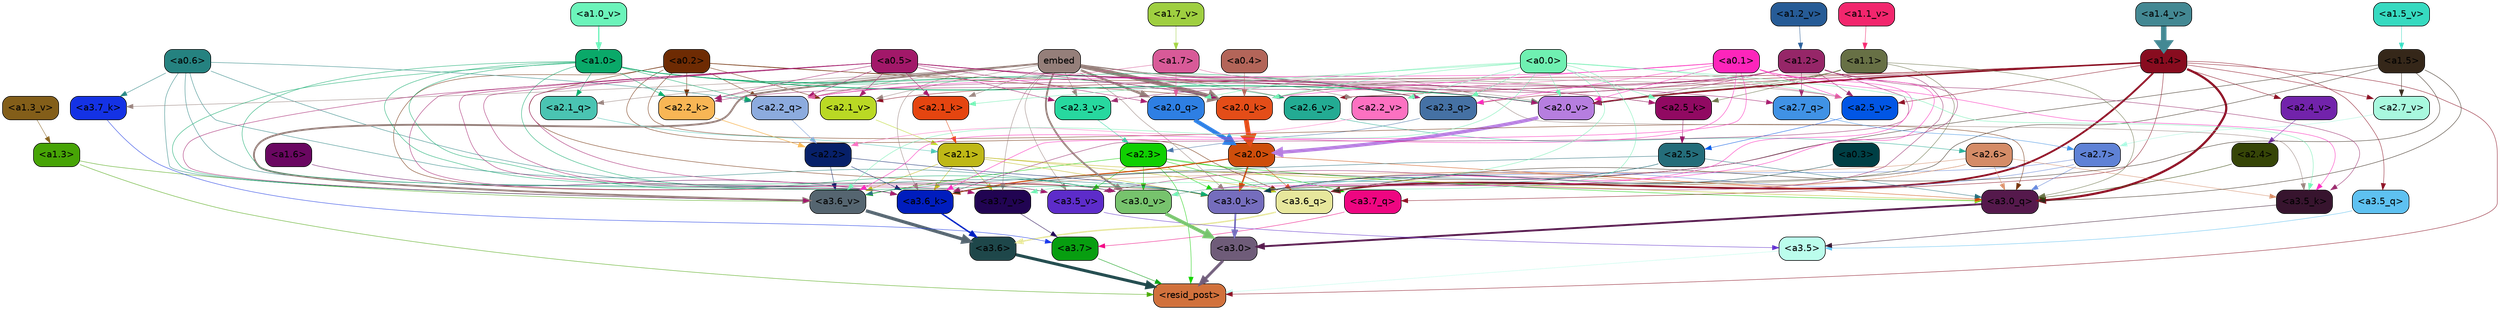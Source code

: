 strict digraph "" {
	graph [bgcolor=transparent,
		layout=dot,
		overlap=false,
		splines=true
	];
	"<a3.7>"	[color=black,
		fillcolor="#079e10",
		fontname=Helvetica,
		shape=box,
		style="filled, rounded"];
	"<resid_post>"	[color=black,
		fillcolor="#d1713c",
		fontname=Helvetica,
		shape=box,
		style="filled, rounded"];
	"<a3.7>" -> "<resid_post>"	[color="#079e10",
		penwidth=0.6239100098609924];
	"<a3.6>"	[color=black,
		fillcolor="#1e474a",
		fontname=Helvetica,
		shape=box,
		style="filled, rounded"];
	"<a3.6>" -> "<resid_post>"	[color="#1e474a",
		penwidth=4.569062113761902];
	"<a3.5>"	[color=black,
		fillcolor="#bbfdec",
		fontname=Helvetica,
		shape=box,
		style="filled, rounded"];
	"<a3.5>" -> "<resid_post>"	[color="#bbfdec",
		penwidth=0.6];
	"<a3.0>"	[color=black,
		fillcolor="#6f5c79",
		fontname=Helvetica,
		shape=box,
		style="filled, rounded"];
	"<a3.0>" -> "<resid_post>"	[color="#6f5c79",
		penwidth=4.283544182777405];
	"<a2.3>"	[color=black,
		fillcolor="#10d001",
		fontname=Helvetica,
		shape=box,
		style="filled, rounded"];
	"<a2.3>" -> "<resid_post>"	[color="#10d001",
		penwidth=0.6];
	"<a3.7_q>"	[color=black,
		fillcolor="#ee0681",
		fontname=Helvetica,
		shape=box,
		style="filled, rounded"];
	"<a2.3>" -> "<a3.7_q>"	[color="#10d001",
		penwidth=0.6];
	"<a3.6_q>"	[color=black,
		fillcolor="#e7e79c",
		fontname=Helvetica,
		shape=box,
		style="filled, rounded"];
	"<a2.3>" -> "<a3.6_q>"	[color="#10d001",
		penwidth=0.6];
	"<a3.0_q>"	[color=black,
		fillcolor="#55194c",
		fontname=Helvetica,
		shape=box,
		style="filled, rounded"];
	"<a2.3>" -> "<a3.0_q>"	[color="#10d001",
		penwidth=0.6];
	"<a3.0_k>"	[color=black,
		fillcolor="#756dbd",
		fontname=Helvetica,
		shape=box,
		style="filled, rounded"];
	"<a2.3>" -> "<a3.0_k>"	[color="#10d001",
		penwidth=0.6];
	"<a3.6_v>"	[color=black,
		fillcolor="#556570",
		fontname=Helvetica,
		shape=box,
		style="filled, rounded"];
	"<a2.3>" -> "<a3.6_v>"	[color="#10d001",
		penwidth=0.6];
	"<a3.5_v>"	[color=black,
		fillcolor="#5d2cca",
		fontname=Helvetica,
		shape=box,
		style="filled, rounded"];
	"<a2.3>" -> "<a3.5_v>"	[color="#10d001",
		penwidth=0.6];
	"<a3.0_v>"	[color=black,
		fillcolor="#77c36d",
		fontname=Helvetica,
		shape=box,
		style="filled, rounded"];
	"<a2.3>" -> "<a3.0_v>"	[color="#10d001",
		penwidth=0.6];
	"<a1.4>"	[color=black,
		fillcolor="#880c1f",
		fontname=Helvetica,
		shape=box,
		style="filled, rounded"];
	"<a1.4>" -> "<resid_post>"	[color="#880c1f",
		penwidth=0.6];
	"<a1.4>" -> "<a3.7_q>"	[color="#880c1f",
		penwidth=0.6];
	"<a1.4>" -> "<a3.6_q>"	[color="#880c1f",
		penwidth=2.7934007048606873];
	"<a3.5_q>"	[color=black,
		fillcolor="#5ec1f1",
		fontname=Helvetica,
		shape=box,
		style="filled, rounded"];
	"<a1.4>" -> "<a3.5_q>"	[color="#880c1f",
		penwidth=0.6];
	"<a1.4>" -> "<a3.0_q>"	[color="#880c1f",
		penwidth=3.340754985809326];
	"<a2.3_q>"	[color=black,
		fillcolor="#4571a4",
		fontname=Helvetica,
		shape=box,
		style="filled, rounded"];
	"<a1.4>" -> "<a2.3_q>"	[color="#880c1f",
		penwidth=0.6];
	"<a2.7_v>"	[color=black,
		fillcolor="#a8f8de",
		fontname=Helvetica,
		shape=box,
		style="filled, rounded"];
	"<a1.4>" -> "<a2.7_v>"	[color="#880c1f",
		penwidth=0.6];
	"<a2.6_v>"	[color=black,
		fillcolor="#23ab93",
		fontname=Helvetica,
		shape=box,
		style="filled, rounded"];
	"<a1.4>" -> "<a2.6_v>"	[color="#880c1f",
		penwidth=0.6];
	"<a2.5_v>"	[color=black,
		fillcolor="#0156e5",
		fontname=Helvetica,
		shape=box,
		style="filled, rounded"];
	"<a1.4>" -> "<a2.5_v>"	[color="#880c1f",
		penwidth=0.6];
	"<a2.4_v>"	[color=black,
		fillcolor="#7223ab",
		fontname=Helvetica,
		shape=box,
		style="filled, rounded"];
	"<a1.4>" -> "<a2.4_v>"	[color="#880c1f",
		penwidth=0.6];
	"<a2.1_v>"	[color=black,
		fillcolor="#bad924",
		fontname=Helvetica,
		shape=box,
		style="filled, rounded"];
	"<a1.4>" -> "<a2.1_v>"	[color="#880c1f",
		penwidth=0.6];
	"<a2.0_v>"	[color=black,
		fillcolor="#b67edf",
		fontname=Helvetica,
		shape=box,
		style="filled, rounded"];
	"<a1.4>" -> "<a2.0_v>"	[color="#880c1f",
		penwidth=2.268759250640869];
	"<a1.3>"	[color=black,
		fillcolor="#47a406",
		fontname=Helvetica,
		shape=box,
		style="filled, rounded"];
	"<a1.3>" -> "<resid_post>"	[color="#47a406",
		penwidth=0.6];
	"<a1.3>" -> "<a3.6_v>"	[color="#47a406",
		penwidth=0.6];
	"<a3.7_q>" -> "<a3.7>"	[color="#ee0681",
		penwidth=0.6];
	"<a3.6_q>" -> "<a3.6>"	[color="#e7e79c",
		penwidth=2.0347584784030914];
	"<a3.5_q>" -> "<a3.5>"	[color="#5ec1f1",
		penwidth=0.6];
	"<a3.0_q>" -> "<a3.0>"	[color="#55194c",
		penwidth=2.8635367155075073];
	"<a3.7_k>"	[color=black,
		fillcolor="#1432e5",
		fontname=Helvetica,
		shape=box,
		style="filled, rounded"];
	"<a3.7_k>" -> "<a3.7>"	[color="#1432e5",
		penwidth=0.6];
	"<a3.6_k>"	[color=black,
		fillcolor="#001dbe",
		fontname=Helvetica,
		shape=box,
		style="filled, rounded"];
	"<a3.6_k>" -> "<a3.6>"	[color="#001dbe",
		penwidth=2.1760786175727844];
	"<a3.5_k>"	[color=black,
		fillcolor="#37142e",
		fontname=Helvetica,
		shape=box,
		style="filled, rounded"];
	"<a3.5_k>" -> "<a3.5>"	[color="#37142e",
		penwidth=0.6];
	"<a3.0_k>" -> "<a3.0>"	[color="#756dbd",
		penwidth=2.632905662059784];
	"<a3.7_v>"	[color=black,
		fillcolor="#210452",
		fontname=Helvetica,
		shape=box,
		style="filled, rounded"];
	"<a3.7_v>" -> "<a3.7>"	[color="#210452",
		penwidth=0.6];
	"<a3.6_v>" -> "<a3.6>"	[color="#556570",
		penwidth=4.981305837631226];
	"<a3.5_v>" -> "<a3.5>"	[color="#5d2cca",
		penwidth=0.6];
	"<a3.0_v>" -> "<a3.0>"	[color="#77c36d",
		penwidth=5.168330669403076];
	"<a2.7>"	[color=black,
		fillcolor="#5f82d6",
		fontname=Helvetica,
		shape=box,
		style="filled, rounded"];
	"<a2.7>" -> "<a3.6_q>"	[color="#5f82d6",
		penwidth=0.6];
	"<a2.7>" -> "<a3.0_q>"	[color="#5f82d6",
		penwidth=0.6];
	"<a2.7>" -> "<a3.0_k>"	[color="#5f82d6",
		penwidth=0.6];
	"<a2.6>"	[color=black,
		fillcolor="#d58c67",
		fontname=Helvetica,
		shape=box,
		style="filled, rounded"];
	"<a2.6>" -> "<a3.6_q>"	[color="#d58c67",
		penwidth=0.6];
	"<a2.6>" -> "<a3.0_q>"	[color="#d58c67",
		penwidth=0.6];
	"<a2.6>" -> "<a3.6_k>"	[color="#d58c67",
		penwidth=0.6];
	"<a2.6>" -> "<a3.5_k>"	[color="#d58c67",
		penwidth=0.6];
	"<a2.6>" -> "<a3.0_k>"	[color="#d58c67",
		penwidth=0.6];
	"<a2.1>"	[color=black,
		fillcolor="#bfb816",
		fontname=Helvetica,
		shape=box,
		style="filled, rounded"];
	"<a2.1>" -> "<a3.6_q>"	[color="#bfb816",
		penwidth=0.6];
	"<a2.1>" -> "<a3.0_q>"	[color="#bfb816",
		penwidth=0.6];
	"<a2.1>" -> "<a3.6_k>"	[color="#bfb816",
		penwidth=0.6];
	"<a2.1>" -> "<a3.0_k>"	[color="#bfb816",
		penwidth=0.6];
	"<a2.1>" -> "<a3.7_v>"	[color="#bfb816",
		penwidth=0.6];
	"<a2.1>" -> "<a3.6_v>"	[color="#bfb816",
		penwidth=0.6];
	"<a2.0>"	[color=black,
		fillcolor="#ce4e0b",
		fontname=Helvetica,
		shape=box,
		style="filled, rounded"];
	"<a2.0>" -> "<a3.6_q>"	[color="#ce4e0b",
		penwidth=0.6];
	"<a2.0>" -> "<a3.0_q>"	[color="#ce4e0b",
		penwidth=0.6];
	"<a2.0>" -> "<a3.6_k>"	[color="#ce4e0b",
		penwidth=1.6382827460765839];
	"<a2.0>" -> "<a3.0_k>"	[color="#ce4e0b",
		penwidth=2.161143198609352];
	"<a1.5>"	[color=black,
		fillcolor="#352719",
		fontname=Helvetica,
		shape=box,
		style="filled, rounded"];
	"<a1.5>" -> "<a3.6_q>"	[color="#352719",
		penwidth=0.6];
	"<a1.5>" -> "<a3.0_q>"	[color="#352719",
		penwidth=0.6];
	"<a1.5>" -> "<a3.6_k>"	[color="#352719",
		penwidth=0.6];
	"<a1.5>" -> "<a3.0_k>"	[color="#352719",
		penwidth=0.6];
	"<a1.5>" -> "<a2.7_v>"	[color="#352719",
		penwidth=0.6];
	"<a0.2>"	[color=black,
		fillcolor="#6e2b03",
		fontname=Helvetica,
		shape=box,
		style="filled, rounded"];
	"<a0.2>" -> "<a3.6_q>"	[color="#6e2b03",
		penwidth=0.6];
	"<a0.2>" -> "<a3.0_q>"	[color="#6e2b03",
		penwidth=0.6];
	"<a0.2>" -> "<a3.6_k>"	[color="#6e2b03",
		penwidth=0.6];
	"<a0.2>" -> "<a3.0_k>"	[color="#6e2b03",
		penwidth=0.6];
	"<a2.2_q>"	[color=black,
		fillcolor="#8cabde",
		fontname=Helvetica,
		shape=box,
		style="filled, rounded"];
	"<a0.2>" -> "<a2.2_q>"	[color="#6e2b03",
		penwidth=0.6];
	"<a2.2_k>"	[color=black,
		fillcolor="#f8b655",
		fontname=Helvetica,
		shape=box,
		style="filled, rounded"];
	"<a0.2>" -> "<a2.2_k>"	[color="#6e2b03",
		penwidth=0.6];
	"<a2.0_k>"	[color=black,
		fillcolor="#e44d18",
		fontname=Helvetica,
		shape=box,
		style="filled, rounded"];
	"<a0.2>" -> "<a2.0_k>"	[color="#6e2b03",
		penwidth=0.6];
	"<a0.2>" -> "<a2.1_v>"	[color="#6e2b03",
		penwidth=0.6];
	"<a0.2>" -> "<a2.0_v>"	[color="#6e2b03",
		penwidth=0.6];
	"<a2.5>"	[color=black,
		fillcolor="#246d7a",
		fontname=Helvetica,
		shape=box,
		style="filled, rounded"];
	"<a2.5>" -> "<a3.0_q>"	[color="#246d7a",
		penwidth=0.6];
	"<a2.5>" -> "<a3.0_k>"	[color="#246d7a",
		penwidth=0.6];
	"<a2.5>" -> "<a3.6_v>"	[color="#246d7a",
		penwidth=0.6];
	"<a2.5>" -> "<a3.0_v>"	[color="#246d7a",
		penwidth=0.6];
	"<a2.4>"	[color=black,
		fillcolor="#364507",
		fontname=Helvetica,
		shape=box,
		style="filled, rounded"];
	"<a2.4>" -> "<a3.0_q>"	[color="#364507",
		penwidth=0.6];
	"<a1.1>"	[color=black,
		fillcolor="#677045",
		fontname=Helvetica,
		shape=box,
		style="filled, rounded"];
	"<a1.1>" -> "<a3.0_q>"	[color="#677045",
		penwidth=0.6];
	"<a1.1>" -> "<a3.0_k>"	[color="#677045",
		penwidth=0.6];
	"<a2.5_k>"	[color=black,
		fillcolor="#910962",
		fontname=Helvetica,
		shape=box,
		style="filled, rounded"];
	"<a1.1>" -> "<a2.5_k>"	[color="#677045",
		penwidth=0.6];
	"<a1.1>" -> "<a2.0_k>"	[color="#677045",
		penwidth=0.6];
	"<a1.1>" -> "<a2.0_v>"	[color="#677045",
		penwidth=0.6];
	"<a0.6>"	[color=black,
		fillcolor="#258280",
		fontname=Helvetica,
		shape=box,
		style="filled, rounded"];
	"<a0.6>" -> "<a3.7_k>"	[color="#258280",
		penwidth=0.6];
	"<a0.6>" -> "<a3.6_k>"	[color="#258280",
		penwidth=0.6];
	"<a0.6>" -> "<a3.0_k>"	[color="#258280",
		penwidth=0.6];
	"<a0.6>" -> "<a3.6_v>"	[color="#258280",
		penwidth=0.6];
	"<a0.6>" -> "<a3.0_v>"	[color="#258280",
		penwidth=0.6];
	"<a0.6>" -> "<a2.2_q>"	[color="#258280",
		penwidth=0.6];
	embed	[color=black,
		fillcolor="#957f7a",
		fontname=Helvetica,
		shape=box,
		style="filled, rounded"];
	embed -> "<a3.7_k>"	[color="#957f7a",
		penwidth=0.6];
	embed -> "<a3.6_k>"	[color="#957f7a",
		penwidth=0.6];
	embed -> "<a3.5_k>"	[color="#957f7a",
		penwidth=0.6];
	embed -> "<a3.0_k>"	[color="#957f7a",
		penwidth=0.6];
	embed -> "<a3.7_v>"	[color="#957f7a",
		penwidth=0.6];
	embed -> "<a3.6_v>"	[color="#957f7a",
		penwidth=2.7825746536254883];
	embed -> "<a3.5_v>"	[color="#957f7a",
		penwidth=0.6];
	embed -> "<a3.0_v>"	[color="#957f7a",
		penwidth=2.6950180530548096];
	embed -> "<a2.3_q>"	[color="#957f7a",
		penwidth=0.6];
	embed -> "<a2.2_q>"	[color="#957f7a",
		penwidth=0.6];
	"<a2.1_q>"	[color=black,
		fillcolor="#4ac4b2",
		fontname=Helvetica,
		shape=box,
		style="filled, rounded"];
	embed -> "<a2.1_q>"	[color="#957f7a",
		penwidth=0.6];
	"<a2.0_q>"	[color=black,
		fillcolor="#2e7fe3",
		fontname=Helvetica,
		shape=box,
		style="filled, rounded"];
	embed -> "<a2.0_q>"	[color="#957f7a",
		penwidth=3.305941343307495];
	embed -> "<a2.5_k>"	[color="#957f7a",
		penwidth=0.6];
	embed -> "<a2.2_k>"	[color="#957f7a",
		penwidth=0.6698317527770996];
	"<a2.1_k>"	[color=black,
		fillcolor="#e54510",
		fontname=Helvetica,
		shape=box,
		style="filled, rounded"];
	embed -> "<a2.1_k>"	[color="#957f7a",
		penwidth=0.6];
	embed -> "<a2.0_k>"	[color="#957f7a",
		penwidth=6.12570995092392];
	embed -> "<a2.6_v>"	[color="#957f7a",
		penwidth=0.6];
	embed -> "<a2.5_v>"	[color="#957f7a",
		penwidth=0.6];
	"<a2.3_v>"	[color=black,
		fillcolor="#27d89f",
		fontname=Helvetica,
		shape=box,
		style="filled, rounded"];
	embed -> "<a2.3_v>"	[color="#957f7a",
		penwidth=0.6];
	"<a2.2_v>"	[color=black,
		fillcolor="#fc71c1",
		fontname=Helvetica,
		shape=box,
		style="filled, rounded"];
	embed -> "<a2.2_v>"	[color="#957f7a",
		penwidth=0.6];
	embed -> "<a2.1_v>"	[color="#957f7a",
		penwidth=0.6];
	embed -> "<a2.0_v>"	[color="#957f7a",
		penwidth=0.6];
	"<a2.2>"	[color=black,
		fillcolor="#072069",
		fontname=Helvetica,
		shape=box,
		style="filled, rounded"];
	"<a2.2>" -> "<a3.6_k>"	[color="#072069",
		penwidth=0.6];
	"<a2.2>" -> "<a3.0_k>"	[color="#072069",
		penwidth=0.6];
	"<a2.2>" -> "<a3.6_v>"	[color="#072069",
		penwidth=0.6];
	"<a1.6>"	[color=black,
		fillcolor="#6a0761",
		fontname=Helvetica,
		shape=box,
		style="filled, rounded"];
	"<a1.6>" -> "<a3.6_k>"	[color="#6a0761",
		penwidth=0.6];
	"<a1.2>"	[color=black,
		fillcolor="#962668",
		fontname=Helvetica,
		shape=box,
		style="filled, rounded"];
	"<a1.2>" -> "<a3.6_k>"	[color="#962668",
		penwidth=0.6];
	"<a1.2>" -> "<a3.5_k>"	[color="#962668",
		penwidth=0.6];
	"<a1.2>" -> "<a3.0_k>"	[color="#962668",
		penwidth=0.6];
	"<a1.2>" -> "<a3.5_v>"	[color="#962668",
		penwidth=0.6];
	"<a2.7_q>"	[color=black,
		fillcolor="#4092e5",
		fontname=Helvetica,
		shape=box,
		style="filled, rounded"];
	"<a1.2>" -> "<a2.7_q>"	[color="#962668",
		penwidth=0.6];
	"<a1.2>" -> "<a2.2_q>"	[color="#962668",
		penwidth=0.6];
	"<a1.2>" -> "<a2.2_k>"	[color="#962668",
		penwidth=0.6];
	"<a1.2>" -> "<a2.5_v>"	[color="#962668",
		penwidth=0.6];
	"<a1.2>" -> "<a2.3_v>"	[color="#962668",
		penwidth=0.6];
	"<a1.2>" -> "<a2.0_v>"	[color="#962668",
		penwidth=0.6];
	"<a1.0>"	[color=black,
		fillcolor="#0aa969",
		fontname=Helvetica,
		shape=box,
		style="filled, rounded"];
	"<a1.0>" -> "<a3.6_k>"	[color="#0aa969",
		penwidth=0.6];
	"<a1.0>" -> "<a3.0_k>"	[color="#0aa969",
		penwidth=0.6];
	"<a1.0>" -> "<a3.6_v>"	[color="#0aa969",
		penwidth=0.6];
	"<a1.0>" -> "<a3.5_v>"	[color="#0aa969",
		penwidth=0.6];
	"<a1.0>" -> "<a3.0_v>"	[color="#0aa969",
		penwidth=0.6];
	"<a1.0>" -> "<a2.3_q>"	[color="#0aa969",
		penwidth=0.6];
	"<a1.0>" -> "<a2.2_q>"	[color="#0aa969",
		penwidth=0.6];
	"<a1.0>" -> "<a2.1_q>"	[color="#0aa969",
		penwidth=0.6];
	"<a1.0>" -> "<a2.2_k>"	[color="#0aa969",
		penwidth=0.6];
	"<a1.0>" -> "<a2.0_k>"	[color="#0aa969",
		penwidth=0.6];
	"<a1.0>" -> "<a2.6_v>"	[color="#0aa969",
		penwidth=0.6];
	"<a1.0>" -> "<a2.0_v>"	[color="#0aa969",
		penwidth=1.2213096618652344];
	"<a0.5>"	[color=black,
		fillcolor="#a21869",
		fontname=Helvetica,
		shape=box,
		style="filled, rounded"];
	"<a0.5>" -> "<a3.6_k>"	[color="#a21869",
		penwidth=0.6];
	"<a0.5>" -> "<a3.7_v>"	[color="#a21869",
		penwidth=0.6];
	"<a0.5>" -> "<a3.6_v>"	[color="#a21869",
		penwidth=0.6];
	"<a0.5>" -> "<a3.5_v>"	[color="#a21869",
		penwidth=0.6];
	"<a0.5>" -> "<a3.0_v>"	[color="#a21869",
		penwidth=0.6];
	"<a0.5>" -> "<a2.7_q>"	[color="#a21869",
		penwidth=0.6];
	"<a0.5>" -> "<a2.3_q>"	[color="#a21869",
		penwidth=0.6];
	"<a0.5>" -> "<a2.2_q>"	[color="#a21869",
		penwidth=0.6];
	"<a0.5>" -> "<a2.0_q>"	[color="#a21869",
		penwidth=0.6];
	"<a0.5>" -> "<a2.5_k>"	[color="#a21869",
		penwidth=0.6];
	"<a0.5>" -> "<a2.2_k>"	[color="#a21869",
		penwidth=0.6];
	"<a0.5>" -> "<a2.1_k>"	[color="#a21869",
		penwidth=0.6];
	"<a0.5>" -> "<a2.0_k>"	[color="#a21869",
		penwidth=0.6900839805603027];
	"<a0.5>" -> "<a2.3_v>"	[color="#a21869",
		penwidth=0.6];
	"<a0.5>" -> "<a2.1_v>"	[color="#a21869",
		penwidth=0.6];
	"<a0.5>" -> "<a2.0_v>"	[color="#a21869",
		penwidth=0.6];
	"<a0.1>"	[color=black,
		fillcolor="#fd25bb",
		fontname=Helvetica,
		shape=box,
		style="filled, rounded"];
	"<a0.1>" -> "<a3.6_k>"	[color="#fd25bb",
		penwidth=0.6];
	"<a0.1>" -> "<a3.5_k>"	[color="#fd25bb",
		penwidth=0.6];
	"<a0.1>" -> "<a3.0_k>"	[color="#fd25bb",
		penwidth=0.6];
	"<a0.1>" -> "<a3.6_v>"	[color="#fd25bb",
		penwidth=0.6];
	"<a0.1>" -> "<a3.0_v>"	[color="#fd25bb",
		penwidth=0.6];
	"<a0.1>" -> "<a2.3_q>"	[color="#fd25bb",
		penwidth=0.6];
	"<a0.1>" -> "<a2.2_q>"	[color="#fd25bb",
		penwidth=0.6];
	"<a0.1>" -> "<a2.0_k>"	[color="#fd25bb",
		penwidth=0.6];
	"<a0.1>" -> "<a2.5_v>"	[color="#fd25bb",
		penwidth=0.6];
	"<a0.1>" -> "<a2.0_v>"	[color="#fd25bb",
		penwidth=0.6];
	"<a0.0>"	[color=black,
		fillcolor="#6ff0b1",
		fontname=Helvetica,
		shape=box,
		style="filled, rounded"];
	"<a0.0>" -> "<a3.5_k>"	[color="#6ff0b1",
		penwidth=0.6];
	"<a0.0>" -> "<a3.7_v>"	[color="#6ff0b1",
		penwidth=0.6];
	"<a0.0>" -> "<a3.6_v>"	[color="#6ff0b1",
		penwidth=0.6];
	"<a0.0>" -> "<a3.0_v>"	[color="#6ff0b1",
		penwidth=0.6];
	"<a0.0>" -> "<a2.3_q>"	[color="#6ff0b1",
		penwidth=0.6];
	"<a0.0>" -> "<a2.0_q>"	[color="#6ff0b1",
		penwidth=0.6];
	"<a0.0>" -> "<a2.5_k>"	[color="#6ff0b1",
		penwidth=0.6];
	"<a0.0>" -> "<a2.1_k>"	[color="#6ff0b1",
		penwidth=0.6];
	"<a0.0>" -> "<a2.0_k>"	[color="#6ff0b1",
		penwidth=0.6];
	"<a0.0>" -> "<a2.5_v>"	[color="#6ff0b1",
		penwidth=0.6];
	"<a0.0>" -> "<a2.2_v>"	[color="#6ff0b1",
		penwidth=0.6];
	"<a0.0>" -> "<a2.0_v>"	[color="#6ff0b1",
		penwidth=0.6];
	"<a0.3>"	[color=black,
		fillcolor="#003f45",
		fontname=Helvetica,
		shape=box,
		style="filled, rounded"];
	"<a0.3>" -> "<a3.0_k>"	[color="#003f45",
		penwidth=0.6];
	"<a2.7_q>" -> "<a2.7>"	[color="#4092e5",
		penwidth=0.6];
	"<a2.3_q>" -> "<a2.3>"	[color="#4571a4",
		penwidth=0.6];
	"<a2.2_q>" -> "<a2.2>"	[color="#8cabde",
		penwidth=0.7553567886352539];
	"<a2.1_q>" -> "<a2.1>"	[color="#4ac4b2",
		penwidth=0.6];
	"<a2.0_q>" -> "<a2.0>"	[color="#2e7fe3",
		penwidth=6.256794691085815];
	"<a2.5_k>" -> "<a2.5>"	[color="#910962",
		penwidth=0.6];
	"<a2.2_k>" -> "<a2.2>"	[color="#f8b655",
		penwidth=0.8854708671569824];
	"<a2.1_k>" -> "<a2.1>"	[color="#e54510",
		penwidth=0.6];
	"<a2.0_k>" -> "<a2.0>"	[color="#e44d18",
		penwidth=7.231504917144775];
	"<a2.7_v>" -> "<a2.7>"	[color="#a8f8de",
		penwidth=0.6];
	"<a2.6_v>" -> "<a2.6>"	[color="#23ab93",
		penwidth=0.6];
	"<a2.5_v>" -> "<a2.5>"	[color="#0156e5",
		penwidth=0.6];
	"<a2.4_v>" -> "<a2.4>"	[color="#7223ab",
		penwidth=0.6];
	"<a2.3_v>" -> "<a2.3>"	[color="#27d89f",
		penwidth=0.6];
	"<a2.2_v>" -> "<a2.2>"	[color="#fc71c1",
		penwidth=0.6];
	"<a2.1_v>" -> "<a2.1>"	[color="#bad924",
		penwidth=0.6];
	"<a2.0_v>" -> "<a2.0>"	[color="#b67edf",
		penwidth=5.231471925973892];
	"<a1.7>"	[color=black,
		fillcolor="#d85a98",
		fontname=Helvetica,
		shape=box,
		style="filled, rounded"];
	"<a1.7>" -> "<a2.2_q>"	[color="#d85a98",
		penwidth=0.6];
	"<a1.7>" -> "<a2.0_q>"	[color="#d85a98",
		penwidth=0.6];
	"<a1.7>" -> "<a2.5_v>"	[color="#d85a98",
		penwidth=0.6];
	"<a0.4>"	[color=black,
		fillcolor="#b36559",
		fontname=Helvetica,
		shape=box,
		style="filled, rounded"];
	"<a0.4>" -> "<a2.0_k>"	[color="#b36559",
		penwidth=0.6];
	"<a1.7_v>"	[color=black,
		fillcolor="#9fcf40",
		fontname=Helvetica,
		shape=box,
		style="filled, rounded"];
	"<a1.7_v>" -> "<a1.7>"	[color="#9fcf40",
		penwidth=0.6];
	"<a1.5_v>"	[color=black,
		fillcolor="#36dac0",
		fontname=Helvetica,
		shape=box,
		style="filled, rounded"];
	"<a1.5_v>" -> "<a1.5>"	[color="#36dac0",
		penwidth=0.6];
	"<a1.4_v>"	[color=black,
		fillcolor="#438893",
		fontname=Helvetica,
		shape=box,
		style="filled, rounded"];
	"<a1.4_v>" -> "<a1.4>"	[color="#438893",
		penwidth=8.36684274673462];
	"<a1.3_v>"	[color=black,
		fillcolor="#835e19",
		fontname=Helvetica,
		shape=box,
		style="filled, rounded"];
	"<a1.3_v>" -> "<a1.3>"	[color="#835e19",
		penwidth=0.6];
	"<a1.2_v>"	[color=black,
		fillcolor="#265b96",
		fontname=Helvetica,
		shape=box,
		style="filled, rounded"];
	"<a1.2_v>" -> "<a1.2>"	[color="#265b96",
		penwidth=0.6];
	"<a1.1_v>"	[color=black,
		fillcolor="#f2266d",
		fontname=Helvetica,
		shape=box,
		style="filled, rounded"];
	"<a1.1_v>" -> "<a1.1>"	[color="#f2266d",
		penwidth=0.6];
	"<a1.0_v>"	[color=black,
		fillcolor="#6bf4ba",
		fontname=Helvetica,
		shape=box,
		style="filled, rounded"];
	"<a1.0_v>" -> "<a1.0>"	[color="#6bf4ba",
		penwidth=1.9665732383728027];
}
